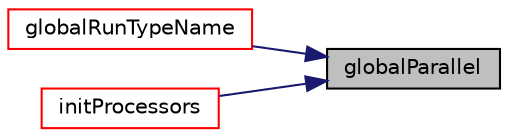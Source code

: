 digraph "globalParallel"
{
 // LATEX_PDF_SIZE
  edge [fontname="Helvetica",fontsize="10",labelfontname="Helvetica",labelfontsize="10"];
  node [fontname="Helvetica",fontsize="10",shape=record];
  rankdir="RL";
  Node1 [label="globalParallel",height=0.2,width=0.4,color="black", fillcolor="grey75", style="filled", fontcolor="black",tooltip="Is this a parallel MPI run."];
  Node1 -> Node2 [dir="back",color="midnightblue",fontsize="10",style="solid",fontname="Helvetica"];
  Node2 [label="globalRunTypeName",height=0.2,width=0.4,color="red", fillcolor="white", style="filled",URL="$classpFlow_1_1processors.html#ab9362f5389dd16ec59eac692b9224063",tooltip=" "];
  Node1 -> Node4 [dir="back",color="midnightblue",fontsize="10",style="solid",fontname="Helvetica"];
  Node4 [label="initProcessors",height=0.2,width=0.4,color="red", fillcolor="white", style="filled",URL="$classpFlow_1_1processors.html#af906dbdefab1fa8e20574cfe3624a1b6",tooltip="Initialize MPI processors."];
}
